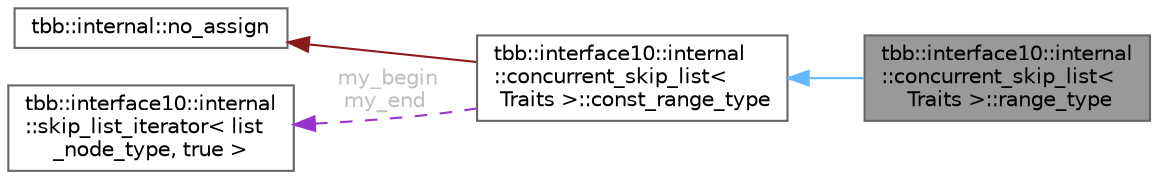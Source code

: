 digraph "tbb::interface10::internal::concurrent_skip_list&lt; Traits &gt;::range_type"
{
 // LATEX_PDF_SIZE
  bgcolor="transparent";
  edge [fontname=Helvetica,fontsize=10,labelfontname=Helvetica,labelfontsize=10];
  node [fontname=Helvetica,fontsize=10,shape=box,height=0.2,width=0.4];
  rankdir="LR";
  Node1 [id="Node000001",label="tbb::interface10::internal\l::concurrent_skip_list\<\l Traits \>::range_type",height=0.2,width=0.4,color="gray40", fillcolor="grey60", style="filled", fontcolor="black",tooltip=" "];
  Node2 -> Node1 [id="edge1_Node000001_Node000002",dir="back",color="steelblue1",style="solid",tooltip=" "];
  Node2 [id="Node000002",label="tbb::interface10::internal\l::concurrent_skip_list\<\l Traits \>::const_range_type",height=0.2,width=0.4,color="gray40", fillcolor="white", style="filled",URL="$classtbb_1_1interface10_1_1internal_1_1concurrent__skip__list_1_1const__range__type.html",tooltip=" "];
  Node3 -> Node2 [id="edge2_Node000002_Node000003",dir="back",color="firebrick4",style="solid",tooltip=" "];
  Node3 [id="Node000003",label="tbb::internal::no_assign",height=0.2,width=0.4,color="gray40", fillcolor="white", style="filled",tooltip=" "];
  Node4 -> Node2 [id="edge3_Node000002_Node000004",dir="back",color="darkorchid3",style="dashed",tooltip=" ",label=" my_begin\nmy_end",fontcolor="grey" ];
  Node4 [id="Node000004",label="tbb::interface10::internal\l::skip_list_iterator\< list\l_node_type, true \>",height=0.2,width=0.4,color="gray40", fillcolor="white", style="filled",URL="$classtbb_1_1interface10_1_1internal_1_1skip__list__iterator.html",tooltip=" "];
}
